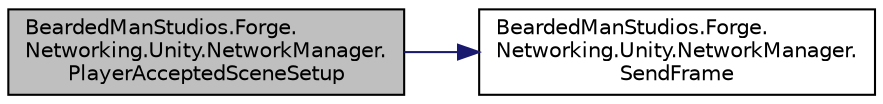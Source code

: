 digraph "BeardedManStudios.Forge.Networking.Unity.NetworkManager.PlayerAcceptedSceneSetup"
{
 // LATEX_PDF_SIZE
  edge [fontname="Helvetica",fontsize="10",labelfontname="Helvetica",labelfontsize="10"];
  node [fontname="Helvetica",fontsize="10",shape=record];
  rankdir="LR";
  Node264 [label="BeardedManStudios.Forge.\lNetworking.Unity.NetworkManager.\lPlayerAcceptedSceneSetup",height=0.2,width=0.4,color="black", fillcolor="grey75", style="filled", fontcolor="black",tooltip="Called automatically when a new player is accepted and sends the player the currently loaded scene in..."];
  Node264 -> Node265 [color="midnightblue",fontsize="10",style="solid",fontname="Helvetica"];
  Node265 [label="BeardedManStudios.Forge.\lNetworking.Unity.NetworkManager.\lSendFrame",height=0.2,width=0.4,color="black", fillcolor="white", style="filled",URL="$class_bearded_man_studios_1_1_forge_1_1_networking_1_1_unity_1_1_network_manager.html#ae69882559d100673bd0934cdab530ff3",tooltip="A wrapper around the various raw send methods for the client and server types"];
}
